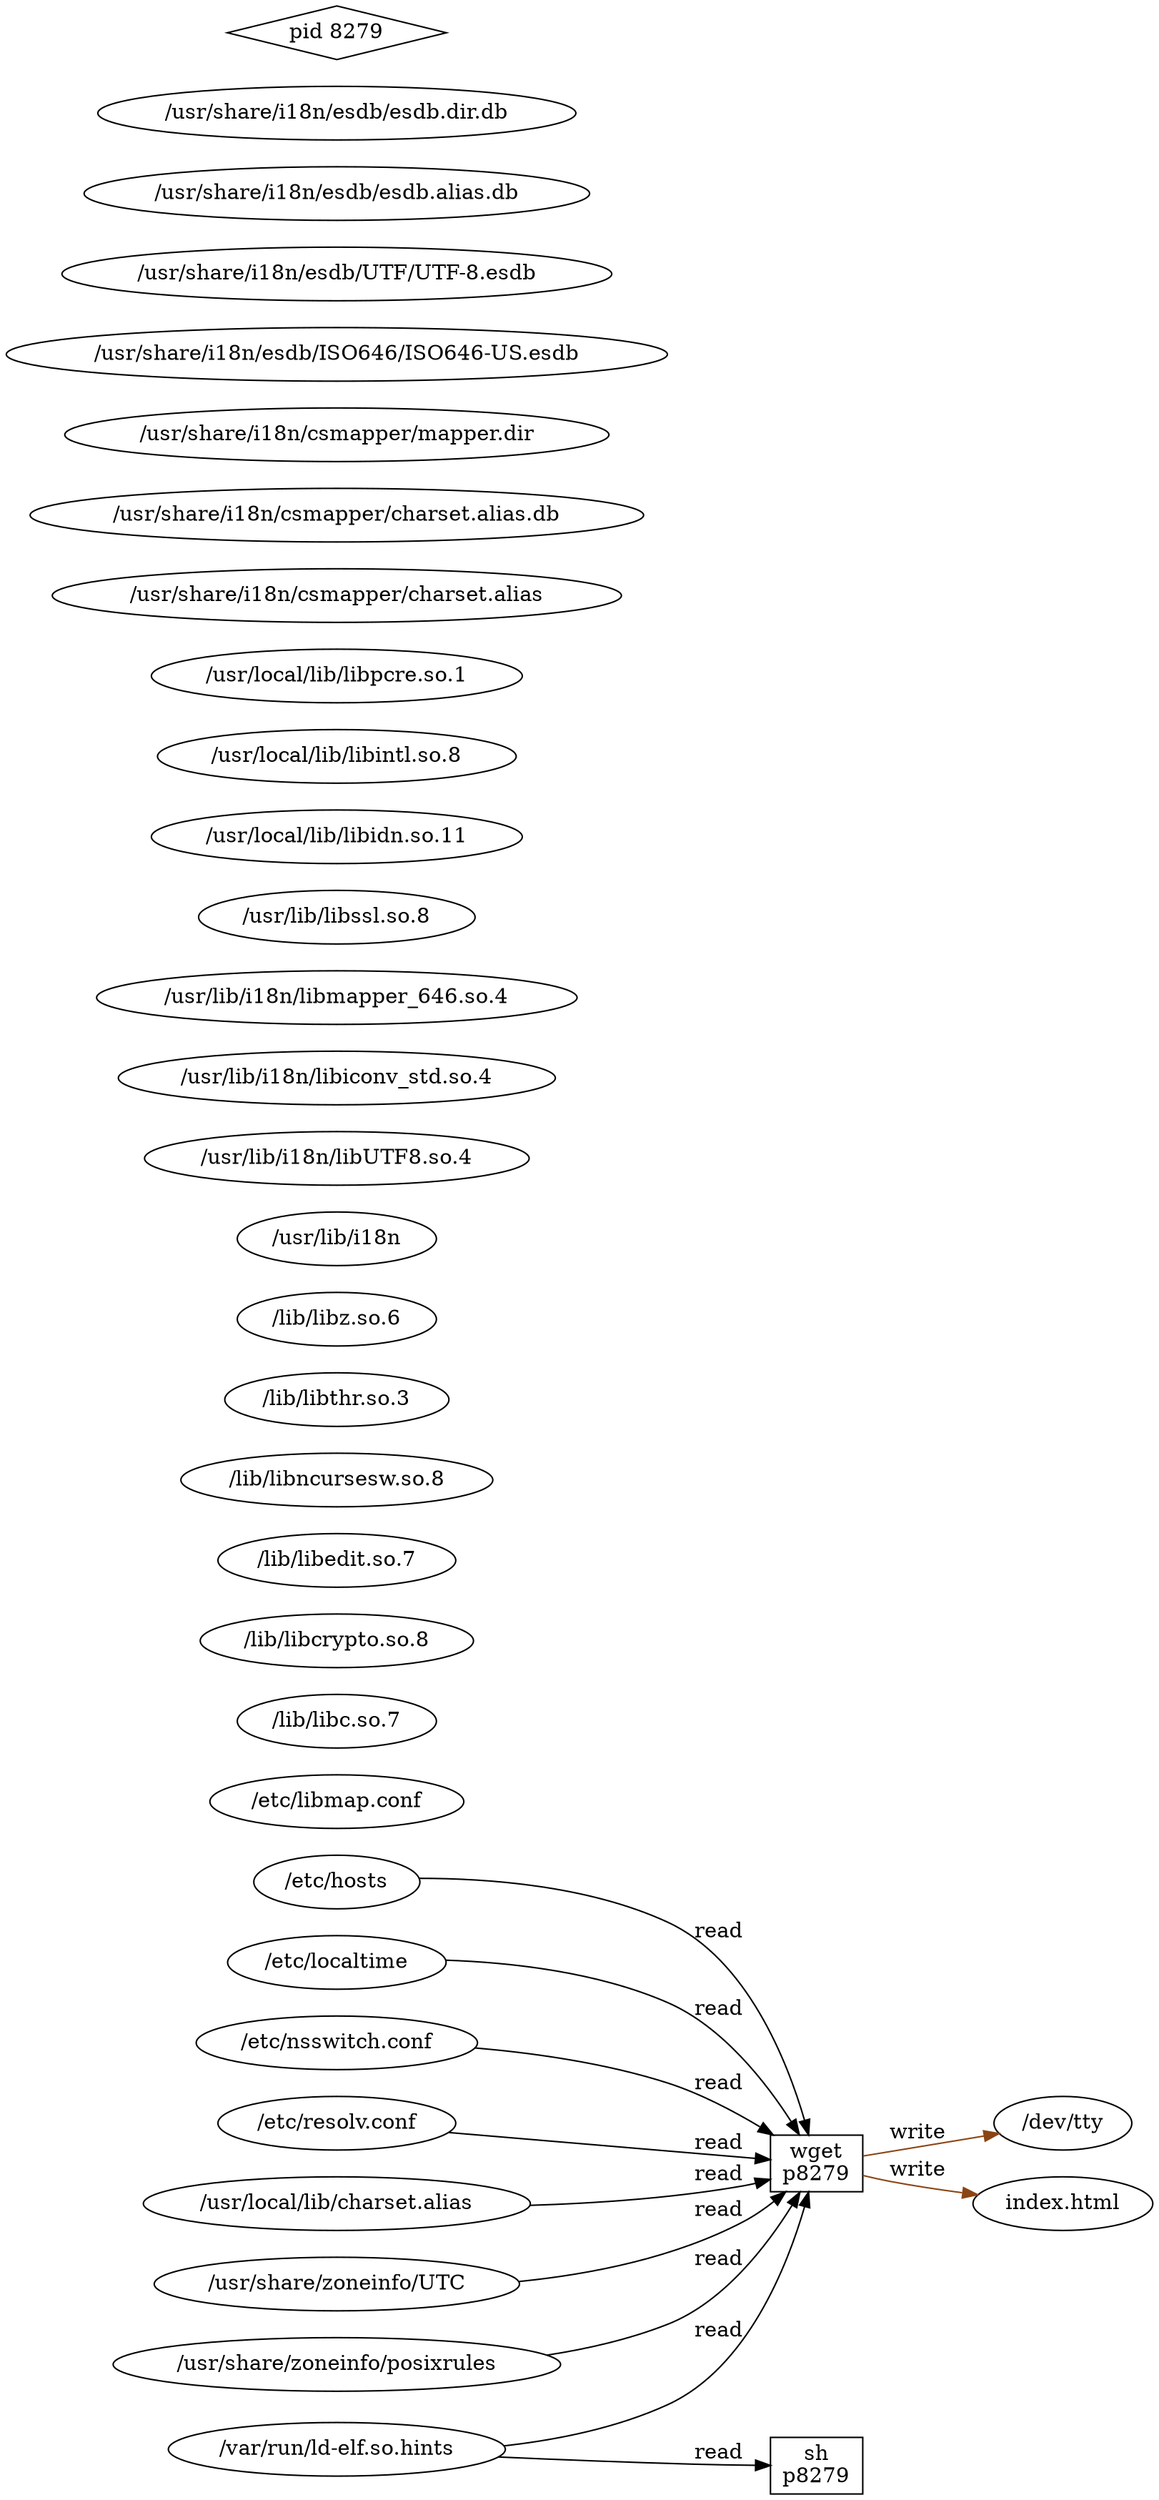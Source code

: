strict digraph download_with_wget {
rankdir="LR";
"f_/dev/tty" [label="/dev/tty"];
"f_/etc/hosts" [label="/etc/hosts"];
"f_/etc/libmap.conf" [label="/etc/libmap.conf"];
"f_/etc/localtime" [label="/etc/localtime"];
"f_/etc/nsswitch.conf" [label="/etc/nsswitch.conf"];
"f_/etc/resolv.conf" [label="/etc/resolv.conf"];
"f_/lib/libc.so.7" [label="/lib/libc.so.7"];
"f_/lib/libcrypto.so.8" [label="/lib/libcrypto.so.8"];
"f_/lib/libedit.so.7" [label="/lib/libedit.so.7"];
"f_/lib/libncursesw.so.8" [label="/lib/libncursesw.so.8"];
"f_/lib/libthr.so.3" [label="/lib/libthr.so.3"];
"f_/lib/libz.so.6" [label="/lib/libz.so.6"];
"f_/usr/lib/i18n" [label="/usr/lib/i18n"];
"f_/usr/lib/i18n/libUTF8.so.4" [label="/usr/lib/i18n/libUTF8.so.4"];
"f_/usr/lib/i18n/libiconv_std.so.4" [label="/usr/lib/i18n/libiconv_std.so.4"];
"f_/usr/lib/i18n/libmapper_646.so.4" [label="/usr/lib/i18n/libmapper_646.so.4"];
"f_/usr/lib/libssl.so.8" [label="/usr/lib/libssl.so.8"];
"f_/usr/local/lib/charset.alias" [label="/usr/local/lib/charset.alias"];
"f_/usr/local/lib/libidn.so.11" [label="/usr/local/lib/libidn.so.11"];
"f_/usr/local/lib/libintl.so.8" [label="/usr/local/lib/libintl.so.8"];
"f_/usr/local/lib/libpcre.so.1" [label="/usr/local/lib/libpcre.so.1"];
"f_/usr/share/i18n/csmapper/charset.alias" [label="/usr/share/i18n/csmapper/charset.alias"];
"f_/usr/share/i18n/csmapper/charset.alias.db" [label="/usr/share/i18n/csmapper/charset.alias.db"];
"f_/usr/share/i18n/csmapper/mapper.dir" [label="/usr/share/i18n/csmapper/mapper.dir"];
"f_/usr/share/i18n/esdb/ISO646/ISO646-US.esdb" [label="/usr/share/i18n/esdb/ISO646/ISO646-US.esdb"];
"f_/usr/share/i18n/esdb/UTF/UTF-8.esdb" [label="/usr/share/i18n/esdb/UTF/UTF-8.esdb"];
"f_/usr/share/i18n/esdb/esdb.alias.db" [label="/usr/share/i18n/esdb/esdb.alias.db"];
"f_/usr/share/i18n/esdb/esdb.dir.db" [label="/usr/share/i18n/esdb/esdb.dir.db"];
"f_/usr/share/zoneinfo/UTC" [label="/usr/share/zoneinfo/UTC"];
"f_/usr/share/zoneinfo/posixrules" [label="/usr/share/zoneinfo/posixrules"];
"f_/var/run/ld-elf.so.hints" [label="/var/run/ld-elf.so.hints"];
"f_index.html" [label="index.html"];
    p_8279 [label="pid 8279", shape="diamond"];
    "p_8279_wget" [label="wget
p8279", shape="box"];
    "p_8279_wget" -> "f_/dev/tty" [label="write", color="saddlebrown"];
    p_8279 [label="pid 8279", shape="diamond"];
    "p_8279_wget" [label="wget
p8279", shape="box"];
    "p_8279_wget" -> "f_/dev/tty" [label="write", color="saddlebrown"];
    p_8279 [label="pid 8279", shape="diamond"];
    "p_8279_wget" [label="wget
p8279", shape="box"];
    "p_8279_wget" -> "f_/dev/tty" [label="write", color="saddlebrown"];
    p_8279 [label="pid 8279", shape="diamond"];
    "p_8279_wget" [label="wget
p8279", shape="box"];
    "p_8279_wget" -> "f_/dev/tty" [label="write", color="saddlebrown"];
    p_8279 [label="pid 8279", shape="diamond"];
    "p_8279_wget" [label="wget
p8279", shape="box"];
    "p_8279_wget" -> "f_/dev/tty" [label="write", color="saddlebrown"];
    p_8279 [label="pid 8279", shape="diamond"];
    "p_8279_wget" [label="wget
p8279", shape="box"];
    "p_8279_wget" -> "f_/dev/tty" [label="write", color="saddlebrown"];
    p_8279 [label="pid 8279", shape="diamond"];
    "p_8279_wget" [label="wget
p8279", shape="box"];
    "p_8279_wget" -> "f_/dev/tty" [label="write", color="saddlebrown"];
    p_8279 [label="pid 8279", shape="diamond"];
    "p_8279_wget" [label="wget
p8279", shape="box"];
    "p_8279_wget" -> "f_/dev/tty" [label="write", color="saddlebrown"];
    p_8279 [label="pid 8279", shape="diamond"];
    "p_8279_wget" [label="wget
p8279", shape="box"];
    "p_8279_wget" -> "f_/dev/tty" [label="write", color="saddlebrown"];
    p_8279 [label="pid 8279", shape="diamond"];
    "p_8279_wget" [label="wget
p8279", shape="box"];
    "p_8279_wget" -> "f_/dev/tty" [label="write", color="saddlebrown"];
    p_8279 [label="pid 8279", shape="diamond"];
    "p_8279_wget" [label="wget
p8279", shape="box"];
    "p_8279_wget" -> "f_/dev/tty" [label="write", color="saddlebrown"];
    p_8279 [label="pid 8279", shape="diamond"];
    "p_8279_wget" [label="wget
p8279", shape="box"];
    "p_8279_wget" -> "f_/dev/tty" [label="write", color="saddlebrown"];
    p_8279 [label="pid 8279", shape="diamond"];
    "p_8279_wget" [label="wget
p8279", shape="box"];
    "p_8279_wget" -> "f_/dev/tty" [label="write", color="saddlebrown"];
    p_8279 [label="pid 8279", shape="diamond"];
    "p_8279_wget" [label="wget
p8279", shape="box"];
    "p_8279_wget" -> "f_/dev/tty" [label="write", color="saddlebrown"];
    p_8279 [label="pid 8279", shape="diamond"];
    "p_8279_wget" [label="wget
p8279", shape="box"];
    "p_8279_wget" -> "f_/dev/tty" [label="write", color="saddlebrown"];
    p_8279 [label="pid 8279", shape="diamond"];
    "p_8279_wget" [label="wget
p8279", shape="box"];
    "p_8279_wget" -> "f_/dev/tty" [label="write", color="saddlebrown"];
    p_8279 [label="pid 8279", shape="diamond"];
    "p_8279_wget" [label="wget
p8279", shape="box"];
    "p_8279_wget" -> "f_/dev/tty" [label="write", color="saddlebrown"];
    p_8279 [label="pid 8279", shape="diamond"];
    "p_8279_wget" [label="wget
p8279", shape="box"];
    "p_8279_wget" -> "f_/dev/tty" [label="write", color="saddlebrown"];
    p_8279 [label="pid 8279", shape="diamond"];
    "p_8279_wget" [label="wget
p8279", shape="box"];
    "p_8279_wget" -> "f_/dev/tty" [label="write", color="saddlebrown"];
    p_8279 [label="pid 8279", shape="diamond"];
    "p_8279_wget" [label="wget
p8279", shape="box"];
    "p_8279_wget" -> "f_/dev/tty" [label="write", color="saddlebrown"];
    p_8279 [label="pid 8279", shape="diamond"];
    "p_8279_wget" [label="wget
p8279", shape="box"];
    "p_8279_wget" -> "f_index.html" [label="write", color="saddlebrown"];
    p_8279 [label="pid 8279", shape="diamond"];
    "p_8279_wget" [label="wget
p8279", shape="box"];
    "p_8279_wget" -> "f_index.html" [label="write", color="saddlebrown"];
    p_8279 [label="pid 8279", shape="diamond"];
    "p_8279_wget" [label="wget
p8279", shape="box"];
    "p_8279_wget" -> "f_/dev/tty" [label="write", color="saddlebrown"];
    p_8279 [label="pid 8279", shape="diamond"];
    "p_8279_wget" [label="wget
p8279", shape="box"];
    "p_8279_wget" -> "f_/dev/tty" [label="write", color="saddlebrown"];
    p_8279 [label="pid 8279", shape="diamond"];
    "p_8279_wget" [label="wget
p8279", shape="box"];
    "p_8279_wget" -> "f_/dev/tty" [label="write", color="saddlebrown"];
    p_8279 [label="pid 8279", shape="diamond"];
    "p_8279_wget" [label="wget
p8279", shape="box"];
    "p_8279_wget" -> "f_/dev/tty" [label="write", color="saddlebrown"];
    p_8279 [label="pid 8279", shape="diamond"];
    "p_8279_wget" [label="wget
p8279", shape="box"];
    "p_8279_wget" -> "f_/dev/tty" [label="write", color="saddlebrown"];
    p_8279 [label="pid 8279", shape="diamond"];
    "p_8279_sh" [label="sh
p8279", shape="box"];
    "f_/var/run/ld-elf.so.hints" -> "p_8279_sh" [label="read", color="black"];
    p_8279 [label="pid 8279", shape="diamond"];
    "p_8279_sh" [label="sh
p8279", shape="box"];
    "f_/var/run/ld-elf.so.hints" -> "p_8279_sh" [label="read", color="black"];
    p_8279 [label="pid 8279", shape="diamond"];
    "p_8279_wget" [label="wget
p8279", shape="box"];
    "f_/var/run/ld-elf.so.hints" -> "p_8279_wget" [label="read", color="black"];
    p_8279 [label="pid 8279", shape="diamond"];
    "p_8279_wget" [label="wget
p8279", shape="box"];
    "f_/var/run/ld-elf.so.hints" -> "p_8279_wget" [label="read", color="black"];
    p_8279 [label="pid 8279", shape="diamond"];
    "p_8279_wget" [label="wget
p8279", shape="box"];
    "f_/etc/localtime" -> "p_8279_wget" [label="read", color="black"];
    p_8279 [label="pid 8279", shape="diamond"];
    "p_8279_wget" [label="wget
p8279", shape="box"];
    "f_/usr/share/zoneinfo/posixrules" -> "p_8279_wget" [label="read", color="black"];
    p_8279 [label="pid 8279", shape="diamond"];
    "p_8279_wget" [label="wget
p8279", shape="box"];
    "f_/etc/nsswitch.conf" -> "p_8279_wget" [label="read", color="black"];
    p_8279 [label="pid 8279", shape="diamond"];
    "p_8279_wget" [label="wget
p8279", shape="box"];
    "f_/etc/nsswitch.conf" -> "p_8279_wget" [label="read", color="black"];
    p_8279 [label="pid 8279", shape="diamond"];
    "p_8279_wget" [label="wget
p8279", shape="box"];
    "f_/etc/hosts" -> "p_8279_wget" [label="read", color="black"];
    p_8279 [label="pid 8279", shape="diamond"];
    "p_8279_wget" [label="wget
p8279", shape="box"];
    "f_/etc/hosts" -> "p_8279_wget" [label="read", color="black"];
    p_8279 [label="pid 8279", shape="diamond"];
    "p_8279_wget" [label="wget
p8279", shape="box"];
    "f_/etc/resolv.conf" -> "p_8279_wget" [label="read", color="black"];
    p_8279 [label="pid 8279", shape="diamond"];
    "p_8279_wget" [label="wget
p8279", shape="box"];
    "f_/etc/resolv.conf" -> "p_8279_wget" [label="read", color="black"];
    p_8279 [label="pid 8279", shape="diamond"];
    "p_8279_wget" [label="wget
p8279", shape="box"];
    "f_/usr/share/zoneinfo/UTC" -> "p_8279_wget" [label="read", color="black"];
    p_8279 [label="pid 8279", shape="diamond"];
    "p_8279_wget" [label="wget
p8279", shape="box"];
    "f_/usr/share/zoneinfo/posixrules" -> "p_8279_wget" [label="read", color="black"];
    p_8279 [label="pid 8279", shape="diamond"];
    "p_8279_wget" [label="wget
p8279", shape="box"];
    "f_/usr/local/lib/charset.alias" -> "p_8279_wget" [label="read", color="black"];
    p_8279 [label="pid 8279", shape="diamond"];
    "p_8279_wget" [label="wget
p8279", shape="box"];
    "f_/usr/local/lib/charset.alias" -> "p_8279_wget" [label="read", color="black"];
}
